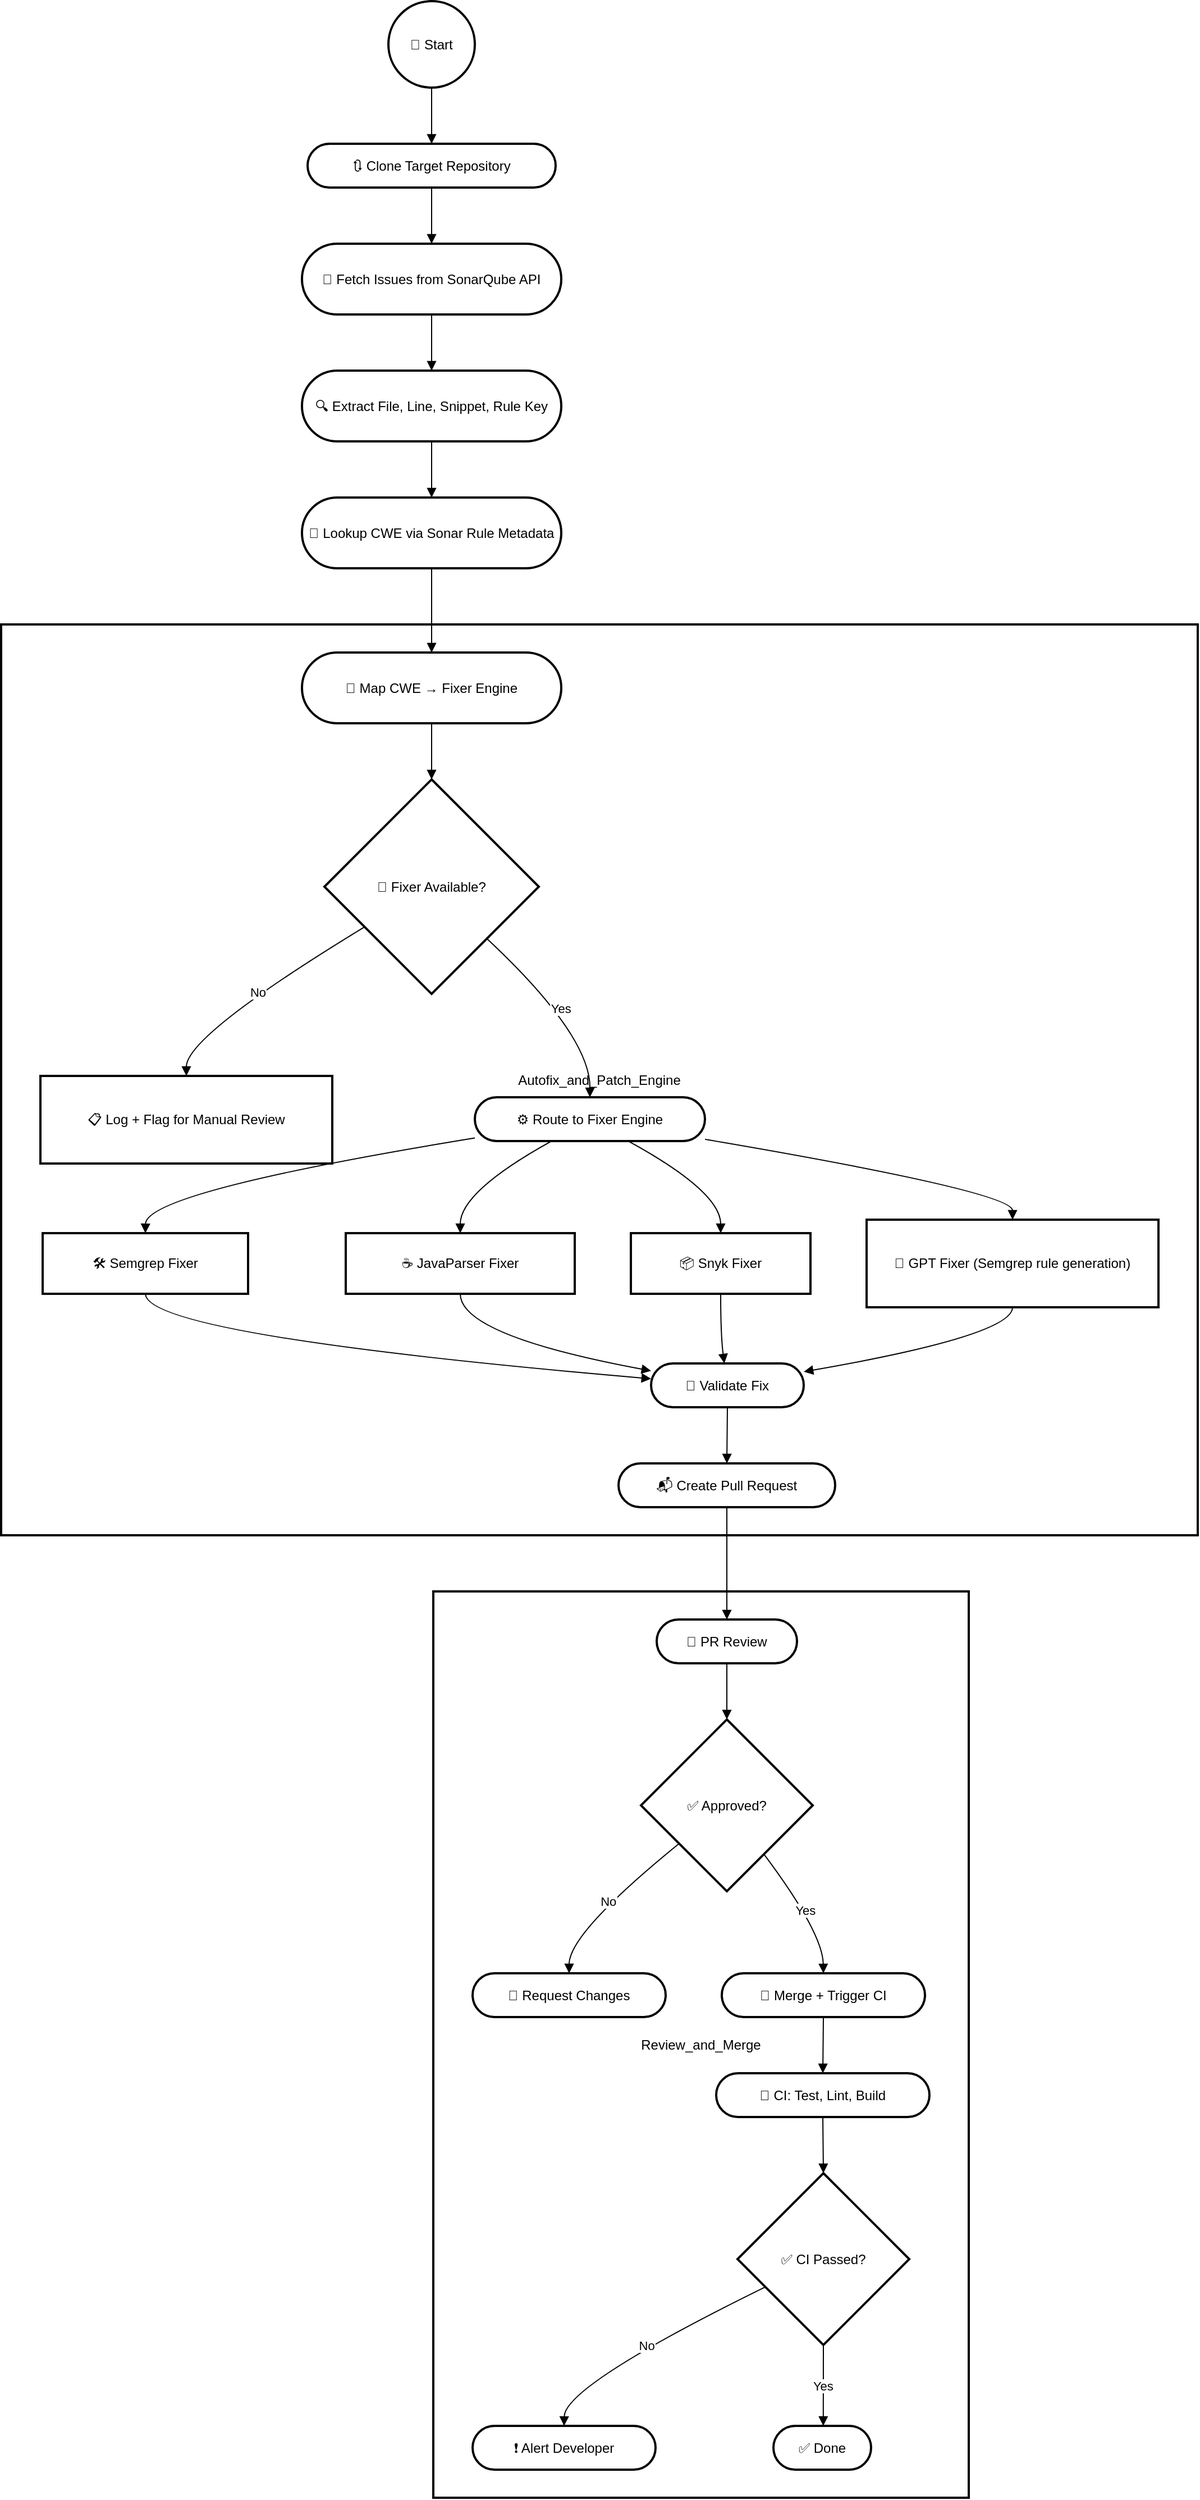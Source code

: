 <mxfile version="28.0.4">
  <diagram name="Page-1" id="ireGVQ6GboP0CvV7Ep55">
    <mxGraphModel dx="1011" dy="501" grid="1" gridSize="10" guides="1" tooltips="1" connect="1" arrows="1" fold="1" page="1" pageScale="1" pageWidth="850" pageHeight="1100" math="0" shadow="0">
      <root>
        <mxCell id="0" />
        <mxCell id="1" parent="0" />
        <mxCell id="okGG4nvgum9FwzrPA4OZ-1" value="Review_and_Merge" style="whiteSpace=wrap;strokeWidth=2;" vertex="1" parent="1">
          <mxGeometry x="405" y="1436" width="477" height="807" as="geometry" />
        </mxCell>
        <mxCell id="okGG4nvgum9FwzrPA4OZ-2" value="Autofix_and_Patch_Engine" style="whiteSpace=wrap;strokeWidth=2;" vertex="1" parent="1">
          <mxGeometry x="20" y="575" width="1066" height="811" as="geometry" />
        </mxCell>
        <mxCell id="okGG4nvgum9FwzrPA4OZ-3" value="🏁 Start" style="ellipse;aspect=fixed;strokeWidth=2;whiteSpace=wrap;" vertex="1" parent="1">
          <mxGeometry x="365" y="20" width="77" height="77" as="geometry" />
        </mxCell>
        <mxCell id="okGG4nvgum9FwzrPA4OZ-4" value="🔃 Clone Target Repository" style="rounded=1;whiteSpace=wrap;arcSize=50;strokeWidth=2;" vertex="1" parent="1">
          <mxGeometry x="293" y="147" width="221" height="39" as="geometry" />
        </mxCell>
        <mxCell id="okGG4nvgum9FwzrPA4OZ-5" value="📡 Fetch Issues from SonarQube API" style="rounded=1;whiteSpace=wrap;arcSize=50;strokeWidth=2;" vertex="1" parent="1">
          <mxGeometry x="288" y="236" width="231" height="63" as="geometry" />
        </mxCell>
        <mxCell id="okGG4nvgum9FwzrPA4OZ-6" value="🔍 Extract File, Line, Snippet, Rule Key" style="rounded=1;whiteSpace=wrap;arcSize=50;strokeWidth=2;" vertex="1" parent="1">
          <mxGeometry x="288" y="349" width="231" height="63" as="geometry" />
        </mxCell>
        <mxCell id="okGG4nvgum9FwzrPA4OZ-7" value="📖 Lookup CWE via Sonar Rule Metadata" style="rounded=1;whiteSpace=wrap;arcSize=50;strokeWidth=2;" vertex="1" parent="1">
          <mxGeometry x="288" y="462" width="231" height="63" as="geometry" />
        </mxCell>
        <mxCell id="okGG4nvgum9FwzrPA4OZ-8" value="📘 Map CWE → Fixer Engine" style="rounded=1;whiteSpace=wrap;arcSize=50;strokeWidth=2;" vertex="1" parent="1">
          <mxGeometry x="288" y="600" width="231" height="63" as="geometry" />
        </mxCell>
        <mxCell id="okGG4nvgum9FwzrPA4OZ-9" value="🎯 Fixer Available?" style="rhombus;strokeWidth=2;whiteSpace=wrap;" vertex="1" parent="1">
          <mxGeometry x="308" y="713" width="191" height="191" as="geometry" />
        </mxCell>
        <mxCell id="okGG4nvgum9FwzrPA4OZ-10" value="📋 Log + Flag for Manual Review" style="whiteSpace=wrap;strokeWidth=2;" vertex="1" parent="1">
          <mxGeometry x="55" y="977" width="260" height="78" as="geometry" />
        </mxCell>
        <mxCell id="okGG4nvgum9FwzrPA4OZ-11" value="⚙️ Route to Fixer Engine" style="rounded=1;whiteSpace=wrap;arcSize=50;strokeWidth=2;" vertex="1" parent="1">
          <mxGeometry x="442" y="996" width="205" height="39" as="geometry" />
        </mxCell>
        <mxCell id="okGG4nvgum9FwzrPA4OZ-12" value="🛠 Semgrep Fixer" style="whiteSpace=wrap;strokeWidth=2;" vertex="1" parent="1">
          <mxGeometry x="57" y="1117" width="183" height="54" as="geometry" />
        </mxCell>
        <mxCell id="okGG4nvgum9FwzrPA4OZ-13" value="☕ JavaParser Fixer" style="whiteSpace=wrap;strokeWidth=2;" vertex="1" parent="1">
          <mxGeometry x="327" y="1117" width="204" height="54" as="geometry" />
        </mxCell>
        <mxCell id="okGG4nvgum9FwzrPA4OZ-14" value="📦 Snyk Fixer" style="whiteSpace=wrap;strokeWidth=2;" vertex="1" parent="1">
          <mxGeometry x="581" y="1117" width="160" height="54" as="geometry" />
        </mxCell>
        <mxCell id="okGG4nvgum9FwzrPA4OZ-15" value="🤖 GPT Fixer (Semgrep rule generation)" style="whiteSpace=wrap;strokeWidth=2;" vertex="1" parent="1">
          <mxGeometry x="791" y="1105" width="260" height="78" as="geometry" />
        </mxCell>
        <mxCell id="okGG4nvgum9FwzrPA4OZ-16" value="🧪 Validate Fix" style="rounded=1;whiteSpace=wrap;arcSize=50;strokeWidth=2;" vertex="1" parent="1">
          <mxGeometry x="599" y="1233" width="136" height="39" as="geometry" />
        </mxCell>
        <mxCell id="okGG4nvgum9FwzrPA4OZ-17" value="📬 Create Pull Request" style="rounded=1;whiteSpace=wrap;arcSize=50;strokeWidth=2;" vertex="1" parent="1">
          <mxGeometry x="570" y="1322" width="193" height="39" as="geometry" />
        </mxCell>
        <mxCell id="okGG4nvgum9FwzrPA4OZ-18" value="🔁 PR Review" style="rounded=1;whiteSpace=wrap;arcSize=50;strokeWidth=2;" vertex="1" parent="1">
          <mxGeometry x="604" y="1461" width="125" height="39" as="geometry" />
        </mxCell>
        <mxCell id="okGG4nvgum9FwzrPA4OZ-19" value="✅ Approved?" style="rhombus;strokeWidth=2;whiteSpace=wrap;" vertex="1" parent="1">
          <mxGeometry x="590" y="1550" width="153" height="153" as="geometry" />
        </mxCell>
        <mxCell id="okGG4nvgum9FwzrPA4OZ-20" value="🛑 Request Changes" style="rounded=1;whiteSpace=wrap;arcSize=50;strokeWidth=2;" vertex="1" parent="1">
          <mxGeometry x="440" y="1776" width="172" height="39" as="geometry" />
        </mxCell>
        <mxCell id="okGG4nvgum9FwzrPA4OZ-21" value="🚀 Merge + Trigger CI" style="rounded=1;whiteSpace=wrap;arcSize=50;strokeWidth=2;" vertex="1" parent="1">
          <mxGeometry x="662" y="1776" width="181" height="39" as="geometry" />
        </mxCell>
        <mxCell id="okGG4nvgum9FwzrPA4OZ-22" value="🧪 CI: Test, Lint, Build" style="rounded=1;whiteSpace=wrap;arcSize=50;strokeWidth=2;" vertex="1" parent="1">
          <mxGeometry x="657" y="1865" width="190" height="39" as="geometry" />
        </mxCell>
        <mxCell id="okGG4nvgum9FwzrPA4OZ-23" value="✅ CI Passed?" style="rhombus;strokeWidth=2;whiteSpace=wrap;" vertex="1" parent="1">
          <mxGeometry x="676" y="1954" width="153" height="153" as="geometry" />
        </mxCell>
        <mxCell id="okGG4nvgum9FwzrPA4OZ-24" value="❗ Alert Developer" style="rounded=1;whiteSpace=wrap;arcSize=50;strokeWidth=2;" vertex="1" parent="1">
          <mxGeometry x="440" y="2179" width="163" height="39" as="geometry" />
        </mxCell>
        <mxCell id="okGG4nvgum9FwzrPA4OZ-25" value="✅ Done" style="rounded=1;whiteSpace=wrap;arcSize=50;strokeWidth=2;" vertex="1" parent="1">
          <mxGeometry x="708" y="2179" width="87" height="39" as="geometry" />
        </mxCell>
        <mxCell id="okGG4nvgum9FwzrPA4OZ-26" value="" style="curved=1;startArrow=none;endArrow=block;exitX=0.5;exitY=1;entryX=0.5;entryY=-0.01;rounded=0;" edge="1" parent="1" source="okGG4nvgum9FwzrPA4OZ-3" target="okGG4nvgum9FwzrPA4OZ-4">
          <mxGeometry relative="1" as="geometry">
            <Array as="points" />
          </mxGeometry>
        </mxCell>
        <mxCell id="okGG4nvgum9FwzrPA4OZ-27" value="" style="curved=1;startArrow=none;endArrow=block;exitX=0.5;exitY=0.99;entryX=0.5;entryY=0;rounded=0;" edge="1" parent="1" source="okGG4nvgum9FwzrPA4OZ-4" target="okGG4nvgum9FwzrPA4OZ-5">
          <mxGeometry relative="1" as="geometry">
            <Array as="points" />
          </mxGeometry>
        </mxCell>
        <mxCell id="okGG4nvgum9FwzrPA4OZ-28" value="" style="curved=1;startArrow=none;endArrow=block;exitX=0.5;exitY=1;entryX=0.5;entryY=0;rounded=0;" edge="1" parent="1" source="okGG4nvgum9FwzrPA4OZ-5" target="okGG4nvgum9FwzrPA4OZ-6">
          <mxGeometry relative="1" as="geometry">
            <Array as="points" />
          </mxGeometry>
        </mxCell>
        <mxCell id="okGG4nvgum9FwzrPA4OZ-29" value="" style="curved=1;startArrow=none;endArrow=block;exitX=0.5;exitY=1;entryX=0.5;entryY=0;rounded=0;" edge="1" parent="1" source="okGG4nvgum9FwzrPA4OZ-6" target="okGG4nvgum9FwzrPA4OZ-7">
          <mxGeometry relative="1" as="geometry">
            <Array as="points" />
          </mxGeometry>
        </mxCell>
        <mxCell id="okGG4nvgum9FwzrPA4OZ-30" value="" style="curved=1;startArrow=none;endArrow=block;exitX=0.5;exitY=1;entryX=0.5;entryY=0;rounded=0;" edge="1" parent="1" source="okGG4nvgum9FwzrPA4OZ-7" target="okGG4nvgum9FwzrPA4OZ-8">
          <mxGeometry relative="1" as="geometry">
            <Array as="points" />
          </mxGeometry>
        </mxCell>
        <mxCell id="okGG4nvgum9FwzrPA4OZ-31" value="" style="curved=1;startArrow=none;endArrow=block;exitX=0.5;exitY=1;entryX=0.5;entryY=0;rounded=0;" edge="1" parent="1" source="okGG4nvgum9FwzrPA4OZ-8" target="okGG4nvgum9FwzrPA4OZ-9">
          <mxGeometry relative="1" as="geometry">
            <Array as="points" />
          </mxGeometry>
        </mxCell>
        <mxCell id="okGG4nvgum9FwzrPA4OZ-32" value="No" style="curved=1;startArrow=none;endArrow=block;exitX=0;exitY=0.8;entryX=0.5;entryY=0;rounded=0;" edge="1" parent="1" source="okGG4nvgum9FwzrPA4OZ-9" target="okGG4nvgum9FwzrPA4OZ-10">
          <mxGeometry relative="1" as="geometry">
            <Array as="points">
              <mxPoint x="185" y="941" />
            </Array>
          </mxGeometry>
        </mxCell>
        <mxCell id="okGG4nvgum9FwzrPA4OZ-33" value="Yes" style="curved=1;startArrow=none;endArrow=block;exitX=1;exitY=0.97;entryX=0.5;entryY=0.01;rounded=0;" edge="1" parent="1" source="okGG4nvgum9FwzrPA4OZ-9" target="okGG4nvgum9FwzrPA4OZ-11">
          <mxGeometry relative="1" as="geometry">
            <Array as="points">
              <mxPoint x="545" y="941" />
            </Array>
          </mxGeometry>
        </mxCell>
        <mxCell id="okGG4nvgum9FwzrPA4OZ-34" value="" style="curved=1;startArrow=none;endArrow=block;exitX=0;exitY=0.93;entryX=0.5;entryY=0;rounded=0;" edge="1" parent="1" source="okGG4nvgum9FwzrPA4OZ-11" target="okGG4nvgum9FwzrPA4OZ-12">
          <mxGeometry relative="1" as="geometry">
            <Array as="points">
              <mxPoint x="149" y="1080" />
            </Array>
          </mxGeometry>
        </mxCell>
        <mxCell id="okGG4nvgum9FwzrPA4OZ-35" value="" style="curved=1;startArrow=none;endArrow=block;exitX=0.33;exitY=1.01;entryX=0.5;entryY=0;rounded=0;" edge="1" parent="1" source="okGG4nvgum9FwzrPA4OZ-11" target="okGG4nvgum9FwzrPA4OZ-13">
          <mxGeometry relative="1" as="geometry">
            <Array as="points">
              <mxPoint x="429" y="1080" />
            </Array>
          </mxGeometry>
        </mxCell>
        <mxCell id="okGG4nvgum9FwzrPA4OZ-36" value="" style="curved=1;startArrow=none;endArrow=block;exitX=0.67;exitY=1.01;entryX=0.5;entryY=0;rounded=0;" edge="1" parent="1" source="okGG4nvgum9FwzrPA4OZ-11" target="okGG4nvgum9FwzrPA4OZ-14">
          <mxGeometry relative="1" as="geometry">
            <Array as="points">
              <mxPoint x="661" y="1080" />
            </Array>
          </mxGeometry>
        </mxCell>
        <mxCell id="okGG4nvgum9FwzrPA4OZ-37" value="" style="curved=1;startArrow=none;endArrow=block;exitX=1;exitY=0.96;entryX=0.5;entryY=0;rounded=0;" edge="1" parent="1" source="okGG4nvgum9FwzrPA4OZ-11" target="okGG4nvgum9FwzrPA4OZ-15">
          <mxGeometry relative="1" as="geometry">
            <Array as="points">
              <mxPoint x="921" y="1080" />
            </Array>
          </mxGeometry>
        </mxCell>
        <mxCell id="okGG4nvgum9FwzrPA4OZ-38" value="" style="curved=1;startArrow=none;endArrow=block;exitX=0.5;exitY=1;entryX=0;entryY=0.35;rounded=0;" edge="1" parent="1" source="okGG4nvgum9FwzrPA4OZ-12" target="okGG4nvgum9FwzrPA4OZ-16">
          <mxGeometry relative="1" as="geometry">
            <Array as="points">
              <mxPoint x="149" y="1208" />
            </Array>
          </mxGeometry>
        </mxCell>
        <mxCell id="okGG4nvgum9FwzrPA4OZ-39" value="" style="curved=1;startArrow=none;endArrow=block;exitX=0.5;exitY=1;entryX=0;entryY=0.17;rounded=0;" edge="1" parent="1" source="okGG4nvgum9FwzrPA4OZ-13" target="okGG4nvgum9FwzrPA4OZ-16">
          <mxGeometry relative="1" as="geometry">
            <Array as="points">
              <mxPoint x="429" y="1208" />
            </Array>
          </mxGeometry>
        </mxCell>
        <mxCell id="okGG4nvgum9FwzrPA4OZ-40" value="" style="curved=1;startArrow=none;endArrow=block;exitX=0.5;exitY=1;entryX=0.48;entryY=0;rounded=0;" edge="1" parent="1" source="okGG4nvgum9FwzrPA4OZ-14" target="okGG4nvgum9FwzrPA4OZ-16">
          <mxGeometry relative="1" as="geometry">
            <Array as="points">
              <mxPoint x="661" y="1208" />
            </Array>
          </mxGeometry>
        </mxCell>
        <mxCell id="okGG4nvgum9FwzrPA4OZ-41" value="" style="curved=1;startArrow=none;endArrow=block;exitX=0.5;exitY=1;entryX=1;entryY=0.19;rounded=0;" edge="1" parent="1" source="okGG4nvgum9FwzrPA4OZ-15" target="okGG4nvgum9FwzrPA4OZ-16">
          <mxGeometry relative="1" as="geometry">
            <Array as="points">
              <mxPoint x="921" y="1208" />
            </Array>
          </mxGeometry>
        </mxCell>
        <mxCell id="okGG4nvgum9FwzrPA4OZ-42" value="" style="curved=1;startArrow=none;endArrow=block;exitX=0.5;exitY=1;entryX=0.5;entryY=0;rounded=0;" edge="1" parent="1" source="okGG4nvgum9FwzrPA4OZ-16" target="okGG4nvgum9FwzrPA4OZ-17">
          <mxGeometry relative="1" as="geometry">
            <Array as="points" />
          </mxGeometry>
        </mxCell>
        <mxCell id="okGG4nvgum9FwzrPA4OZ-43" value="" style="curved=1;startArrow=none;endArrow=block;exitX=0.5;exitY=1;entryX=0.5;entryY=0;rounded=0;" edge="1" parent="1" source="okGG4nvgum9FwzrPA4OZ-17" target="okGG4nvgum9FwzrPA4OZ-18">
          <mxGeometry relative="1" as="geometry">
            <Array as="points" />
          </mxGeometry>
        </mxCell>
        <mxCell id="okGG4nvgum9FwzrPA4OZ-44" value="" style="curved=1;startArrow=none;endArrow=block;exitX=0.5;exitY=1;entryX=0.5;entryY=0;rounded=0;" edge="1" parent="1" source="okGG4nvgum9FwzrPA4OZ-18" target="okGG4nvgum9FwzrPA4OZ-19">
          <mxGeometry relative="1" as="geometry">
            <Array as="points" />
          </mxGeometry>
        </mxCell>
        <mxCell id="okGG4nvgum9FwzrPA4OZ-45" value="No" style="curved=1;startArrow=none;endArrow=block;exitX=0;exitY=0.9;entryX=0.5;entryY=0;rounded=0;" edge="1" parent="1" source="okGG4nvgum9FwzrPA4OZ-19" target="okGG4nvgum9FwzrPA4OZ-20">
          <mxGeometry relative="1" as="geometry">
            <Array as="points">
              <mxPoint x="526" y="1740" />
            </Array>
          </mxGeometry>
        </mxCell>
        <mxCell id="okGG4nvgum9FwzrPA4OZ-46" value="Yes" style="curved=1;startArrow=none;endArrow=block;exitX=0.88;exitY=1;entryX=0.5;entryY=0;rounded=0;" edge="1" parent="1" source="okGG4nvgum9FwzrPA4OZ-19" target="okGG4nvgum9FwzrPA4OZ-21">
          <mxGeometry relative="1" as="geometry">
            <Array as="points">
              <mxPoint x="752" y="1740" />
            </Array>
          </mxGeometry>
        </mxCell>
        <mxCell id="okGG4nvgum9FwzrPA4OZ-47" value="" style="curved=1;startArrow=none;endArrow=block;exitX=0.5;exitY=1;entryX=0.5;entryY=0;rounded=0;" edge="1" parent="1" source="okGG4nvgum9FwzrPA4OZ-21" target="okGG4nvgum9FwzrPA4OZ-22">
          <mxGeometry relative="1" as="geometry">
            <Array as="points" />
          </mxGeometry>
        </mxCell>
        <mxCell id="okGG4nvgum9FwzrPA4OZ-48" value="" style="curved=1;startArrow=none;endArrow=block;exitX=0.5;exitY=1;entryX=0.5;entryY=0;rounded=0;" edge="1" parent="1" source="okGG4nvgum9FwzrPA4OZ-22" target="okGG4nvgum9FwzrPA4OZ-23">
          <mxGeometry relative="1" as="geometry">
            <Array as="points" />
          </mxGeometry>
        </mxCell>
        <mxCell id="okGG4nvgum9FwzrPA4OZ-49" value="No" style="curved=1;startArrow=none;endArrow=block;exitX=0;exitY=0.74;entryX=0.5;entryY=0.01;rounded=0;" edge="1" parent="1" source="okGG4nvgum9FwzrPA4OZ-23" target="okGG4nvgum9FwzrPA4OZ-24">
          <mxGeometry relative="1" as="geometry">
            <Array as="points">
              <mxPoint x="522" y="2143" />
            </Array>
          </mxGeometry>
        </mxCell>
        <mxCell id="okGG4nvgum9FwzrPA4OZ-50" value="Yes" style="curved=1;startArrow=none;endArrow=block;exitX=0.5;exitY=1;entryX=0.51;entryY=0.01;rounded=0;" edge="1" parent="1" source="okGG4nvgum9FwzrPA4OZ-23" target="okGG4nvgum9FwzrPA4OZ-25">
          <mxGeometry relative="1" as="geometry">
            <Array as="points" />
          </mxGeometry>
        </mxCell>
      </root>
    </mxGraphModel>
  </diagram>
</mxfile>
